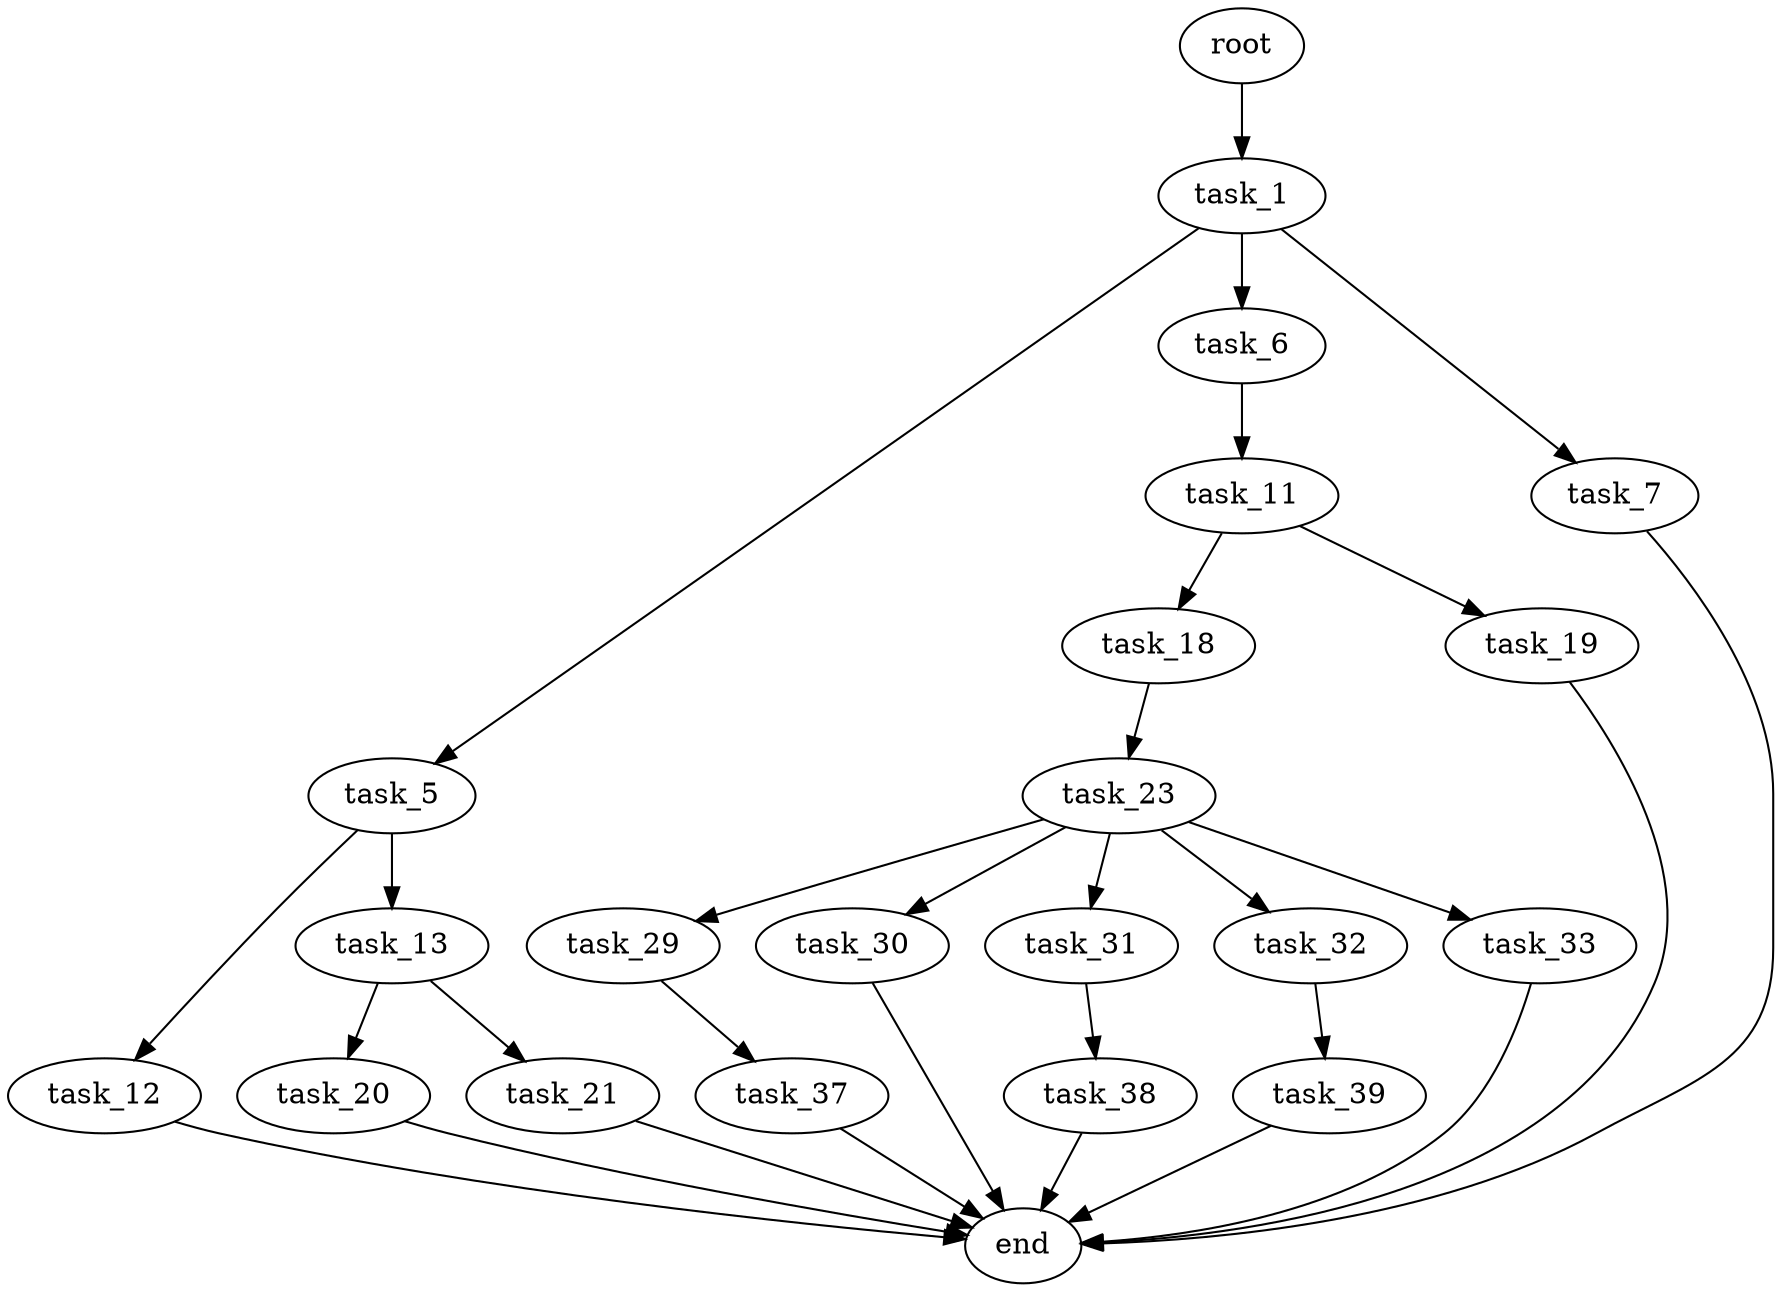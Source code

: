 digraph G {
  root [size="0.000000"];
  task_1 [size="68719476736.000000"];
  task_5 [size="782757789696.000000"];
  task_6 [size="26441944150.000000"];
  task_7 [size="134217728000.000000"];
  task_12 [size="17903788058.000000"];
  task_13 [size="1073741824000.000000"];
  task_11 [size="162697638809.000000"];
  end [size="0.000000"];
  task_18 [size="8589934592.000000"];
  task_19 [size="4411653384.000000"];
  task_20 [size="231928233984.000000"];
  task_21 [size="29323589516.000000"];
  task_23 [size="28991029248.000000"];
  task_29 [size="134217728000.000000"];
  task_30 [size="8589934592.000000"];
  task_31 [size="828961733704.000000"];
  task_32 [size="801197411090.000000"];
  task_33 [size="8589934592.000000"];
  task_37 [size="127205640852.000000"];
  task_38 [size="782757789696.000000"];
  task_39 [size="1655894613.000000"];

  root -> task_1 [size="1.000000"];
  task_1 -> task_5 [size="134217728.000000"];
  task_1 -> task_6 [size="134217728.000000"];
  task_1 -> task_7 [size="134217728.000000"];
  task_5 -> task_12 [size="679477248.000000"];
  task_5 -> task_13 [size="679477248.000000"];
  task_6 -> task_11 [size="679477248.000000"];
  task_7 -> end [size="1.000000"];
  task_12 -> end [size="1.000000"];
  task_13 -> task_20 [size="838860800.000000"];
  task_13 -> task_21 [size="838860800.000000"];
  task_11 -> task_18 [size="411041792.000000"];
  task_11 -> task_19 [size="411041792.000000"];
  task_18 -> task_23 [size="33554432.000000"];
  task_19 -> end [size="1.000000"];
  task_20 -> end [size="1.000000"];
  task_21 -> end [size="1.000000"];
  task_23 -> task_29 [size="75497472.000000"];
  task_23 -> task_30 [size="75497472.000000"];
  task_23 -> task_31 [size="75497472.000000"];
  task_23 -> task_32 [size="75497472.000000"];
  task_23 -> task_33 [size="75497472.000000"];
  task_29 -> task_37 [size="209715200.000000"];
  task_30 -> end [size="1.000000"];
  task_31 -> task_38 [size="536870912.000000"];
  task_32 -> task_39 [size="679477248.000000"];
  task_33 -> end [size="1.000000"];
  task_37 -> end [size="1.000000"];
  task_38 -> end [size="1.000000"];
  task_39 -> end [size="1.000000"];
}
